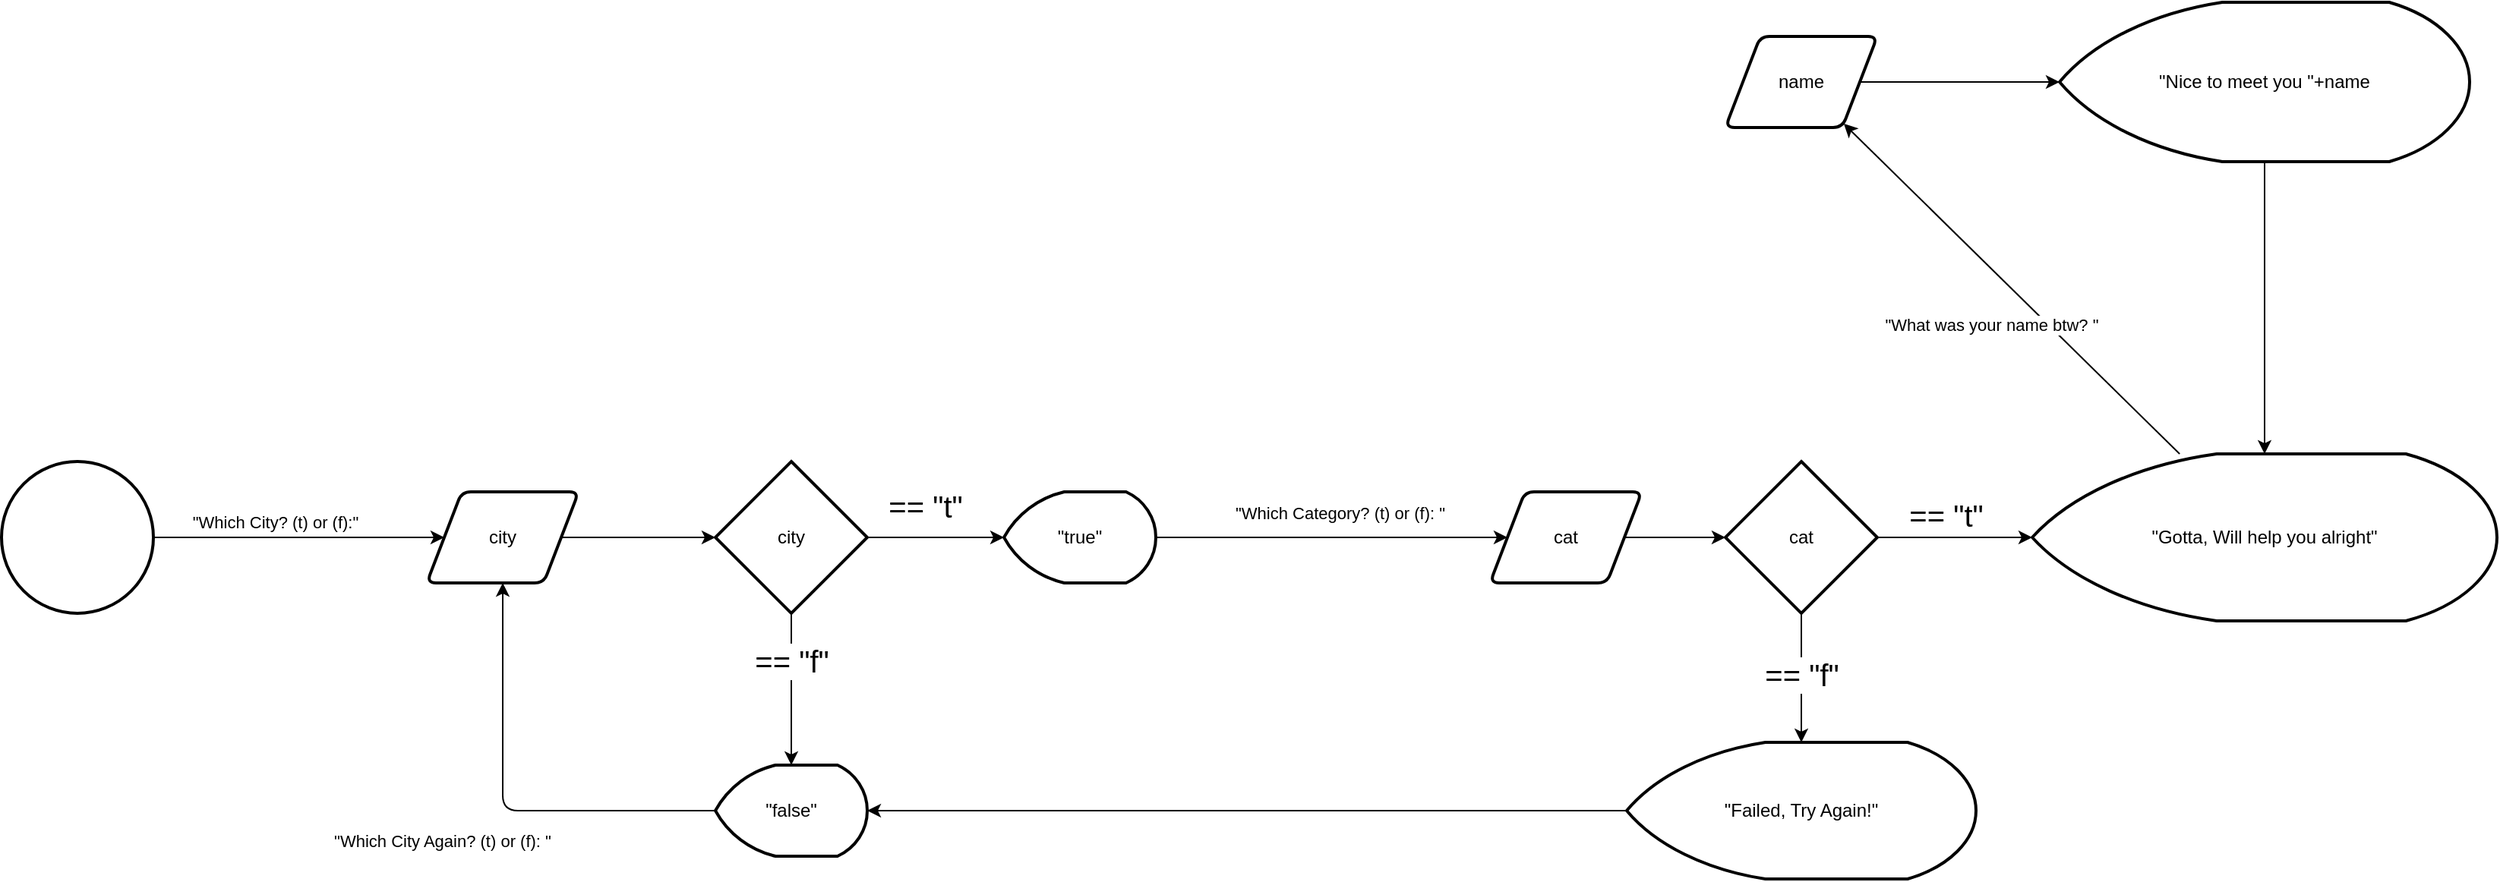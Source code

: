 <mxfile>
    <diagram id="-llP7qxsVjclkTI6vAQ8" name="Page-1">
        <mxGraphModel dx="991" dy="1158" grid="1" gridSize="10" guides="1" tooltips="1" connect="1" arrows="1" fold="1" page="1" pageScale="1" pageWidth="1169" pageHeight="827" math="0" shadow="0">
            <root>
                <mxCell id="0"/>
                <mxCell id="1" parent="0"/>
                <mxCell id="2" style="edgeStyle=none;html=1;" parent="1" source="4" target="6" edge="1">
                    <mxGeometry relative="1" as="geometry"/>
                </mxCell>
                <mxCell id="3" value="&quot;Which City? (t) or (f):&quot;" style="edgeLabel;html=1;align=center;verticalAlign=middle;resizable=0;points=[];" parent="2" vertex="1" connectable="0">
                    <mxGeometry x="-0.303" y="-3" relative="1" as="geometry">
                        <mxPoint x="13" y="-13" as="offset"/>
                    </mxGeometry>
                </mxCell>
                <mxCell id="4" value="" style="strokeWidth=2;html=1;shape=mxgraph.flowchart.start_2;whiteSpace=wrap;" parent="1" vertex="1">
                    <mxGeometry x="230" y="160" width="100" height="100" as="geometry"/>
                </mxCell>
                <mxCell id="5" style="edgeStyle=none;html=1;" parent="1" source="6" target="11" edge="1">
                    <mxGeometry relative="1" as="geometry"/>
                </mxCell>
                <mxCell id="6" value="city" style="shape=parallelogram;html=1;strokeWidth=2;perimeter=parallelogramPerimeter;whiteSpace=wrap;rounded=1;arcSize=12;size=0.23;" parent="1" vertex="1">
                    <mxGeometry x="510" y="180" width="100" height="60" as="geometry"/>
                </mxCell>
                <mxCell id="7" style="edgeStyle=none;html=1;" parent="1" source="11" target="14" edge="1">
                    <mxGeometry relative="1" as="geometry"/>
                </mxCell>
                <mxCell id="8" value="== &quot;f&quot;" style="edgeLabel;html=1;align=center;verticalAlign=middle;resizable=0;points=[];fontSize=20;" parent="7" vertex="1" connectable="0">
                    <mxGeometry x="-0.527" y="1" relative="1" as="geometry">
                        <mxPoint x="-1" y="7" as="offset"/>
                    </mxGeometry>
                </mxCell>
                <mxCell id="9" style="edgeStyle=none;html=1;" parent="1" source="11" target="17" edge="1">
                    <mxGeometry relative="1" as="geometry"/>
                </mxCell>
                <mxCell id="10" value="== &quot;t&quot;" style="edgeLabel;html=1;align=center;verticalAlign=middle;resizable=0;points=[];fontSize=20;" parent="9" vertex="1" connectable="0">
                    <mxGeometry x="-0.48" y="1" relative="1" as="geometry">
                        <mxPoint x="14" y="-20" as="offset"/>
                    </mxGeometry>
                </mxCell>
                <mxCell id="11" value="city" style="strokeWidth=2;html=1;shape=mxgraph.flowchart.decision;whiteSpace=wrap;" parent="1" vertex="1">
                    <mxGeometry x="700" y="160" width="100" height="100" as="geometry"/>
                </mxCell>
                <mxCell id="12" style="edgeStyle=none;html=1;" parent="1" source="14" target="6" edge="1">
                    <mxGeometry relative="1" as="geometry">
                        <Array as="points">
                            <mxPoint x="560" y="390"/>
                        </Array>
                    </mxGeometry>
                </mxCell>
                <mxCell id="13" value="&quot;Which City Again? (t) or (f): &quot;" style="edgeLabel;html=1;align=center;verticalAlign=middle;resizable=0;points=[];" parent="12" vertex="1" connectable="0">
                    <mxGeometry x="0.235" y="2" relative="1" as="geometry">
                        <mxPoint x="-38" y="59" as="offset"/>
                    </mxGeometry>
                </mxCell>
                <mxCell id="14" value="&quot;false&quot;" style="strokeWidth=2;html=1;shape=mxgraph.flowchart.display;whiteSpace=wrap;" parent="1" vertex="1">
                    <mxGeometry x="700" y="360" width="100" height="60" as="geometry"/>
                </mxCell>
                <mxCell id="15" style="edgeStyle=none;html=1;entryX=0;entryY=0.5;entryDx=0;entryDy=0;" parent="1" source="17" target="19" edge="1">
                    <mxGeometry relative="1" as="geometry"/>
                </mxCell>
                <mxCell id="16" value="&quot;Which Category? (t) or (f): &quot;" style="edgeLabel;html=1;align=center;verticalAlign=middle;resizable=0;points=[];" parent="15" vertex="1" connectable="0">
                    <mxGeometry x="-0.233" y="2" relative="1" as="geometry">
                        <mxPoint x="32" y="-14" as="offset"/>
                    </mxGeometry>
                </mxCell>
                <mxCell id="17" value="&quot;true&quot;" style="strokeWidth=2;html=1;shape=mxgraph.flowchart.display;whiteSpace=wrap;" parent="1" vertex="1">
                    <mxGeometry x="890" y="180" width="100" height="60" as="geometry"/>
                </mxCell>
                <mxCell id="18" style="edgeStyle=none;html=1;" parent="1" source="19" target="24" edge="1">
                    <mxGeometry relative="1" as="geometry"/>
                </mxCell>
                <mxCell id="19" value="cat" style="shape=parallelogram;html=1;strokeWidth=2;perimeter=parallelogramPerimeter;whiteSpace=wrap;rounded=1;arcSize=12;size=0.23;" parent="1" vertex="1">
                    <mxGeometry x="1210" y="180" width="100" height="60" as="geometry"/>
                </mxCell>
                <mxCell id="20" style="edgeStyle=none;html=1;" parent="1" source="24" target="26" edge="1">
                    <mxGeometry relative="1" as="geometry"/>
                </mxCell>
                <mxCell id="21" value="== &quot;f&quot;" style="edgeLabel;html=1;align=center;verticalAlign=middle;resizable=0;points=[];fontSize=20;" parent="20" vertex="1" connectable="0">
                    <mxGeometry x="-0.478" y="1" relative="1" as="geometry">
                        <mxPoint x="-1" y="18" as="offset"/>
                    </mxGeometry>
                </mxCell>
                <mxCell id="22" style="edgeStyle=none;html=1;fontSize=20;" parent="1" source="24" target="29" edge="1">
                    <mxGeometry relative="1" as="geometry"/>
                </mxCell>
                <mxCell id="23" value="== &quot;t&quot;" style="edgeLabel;html=1;align=center;verticalAlign=middle;resizable=0;points=[];fontSize=20;" parent="22" vertex="1" connectable="0">
                    <mxGeometry x="-0.434" y="3" relative="1" as="geometry">
                        <mxPoint x="16" y="-12" as="offset"/>
                    </mxGeometry>
                </mxCell>
                <mxCell id="24" value="cat" style="strokeWidth=2;html=1;shape=mxgraph.flowchart.decision;whiteSpace=wrap;" parent="1" vertex="1">
                    <mxGeometry x="1365" y="160" width="100" height="100" as="geometry"/>
                </mxCell>
                <mxCell id="25" style="edgeStyle=none;html=1;" parent="1" source="26" target="14" edge="1">
                    <mxGeometry relative="1" as="geometry"/>
                </mxCell>
                <mxCell id="26" value="&quot;Failed, Try Again!&quot;" style="strokeWidth=2;html=1;shape=mxgraph.flowchart.display;whiteSpace=wrap;" parent="1" vertex="1">
                    <mxGeometry x="1300" y="345" width="230" height="90" as="geometry"/>
                </mxCell>
                <mxCell id="27" style="edgeStyle=none;html=1;" parent="1" source="29" target="31" edge="1">
                    <mxGeometry relative="1" as="geometry"/>
                </mxCell>
                <mxCell id="28" value="&quot;What was your name btw? &quot;" style="edgeLabel;html=1;align=center;verticalAlign=middle;resizable=0;points=[];" parent="27" vertex="1" connectable="0">
                    <mxGeometry x="-0.436" y="1" relative="1" as="geometry">
                        <mxPoint x="-61" y="-25" as="offset"/>
                    </mxGeometry>
                </mxCell>
                <mxCell id="29" value="&quot;Gotta, Will help you alright&quot;" style="strokeWidth=2;html=1;shape=mxgraph.flowchart.display;whiteSpace=wrap;" parent="1" vertex="1">
                    <mxGeometry x="1567" y="155" width="306" height="110" as="geometry"/>
                </mxCell>
                <mxCell id="30" style="edgeStyle=none;html=1;" parent="1" source="31" target="33" edge="1">
                    <mxGeometry relative="1" as="geometry"/>
                </mxCell>
                <mxCell id="31" value="name" style="shape=parallelogram;html=1;strokeWidth=2;perimeter=parallelogramPerimeter;whiteSpace=wrap;rounded=1;arcSize=12;size=0.23;" parent="1" vertex="1">
                    <mxGeometry x="1365" y="-120" width="100" height="60" as="geometry"/>
                </mxCell>
                <mxCell id="32" style="edgeStyle=none;html=1;" parent="1" source="33" target="29" edge="1">
                    <mxGeometry relative="1" as="geometry"/>
                </mxCell>
                <mxCell id="33" value="&quot;Nice to meet you &quot;+name" style="strokeWidth=2;html=1;shape=mxgraph.flowchart.display;whiteSpace=wrap;" parent="1" vertex="1">
                    <mxGeometry x="1585" y="-142.5" width="270" height="105" as="geometry"/>
                </mxCell>
            </root>
        </mxGraphModel>
    </diagram>
</mxfile>
